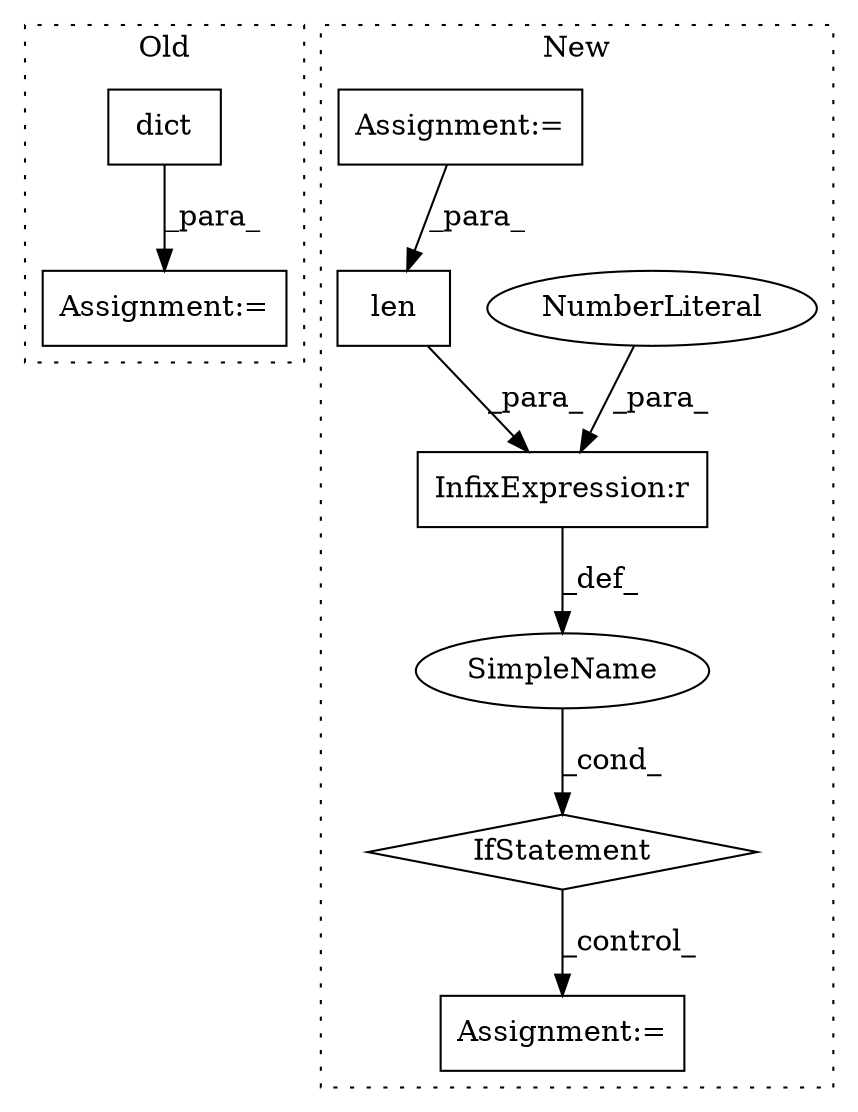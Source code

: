 digraph G {
subgraph cluster0 {
1 [label="dict" a="32" s="7774,7820" l="5,1" shape="box"];
3 [label="Assignment:=" a="7" s="7773" l="1" shape="box"];
label = "Old";
style="dotted";
}
subgraph cluster1 {
2 [label="len" a="32" s="7561,7578" l="4,1" shape="box"];
4 [label="IfStatement" a="25" s="7556,7607" l="4,2" shape="diamond"];
5 [label="InfixExpression:r" a="27" s="7602" l="4" shape="box"];
6 [label="NumberLiteral" a="34" s="7606" l="1" shape="ellipse"];
7 [label="Assignment:=" a="7" s="7483" l="1" shape="box"];
8 [label="Assignment:=" a="7" s="7819" l="34" shape="box"];
9 [label="SimpleName" a="42" s="" l="" shape="ellipse"];
label = "New";
style="dotted";
}
1 -> 3 [label="_para_"];
2 -> 5 [label="_para_"];
4 -> 8 [label="_control_"];
5 -> 9 [label="_def_"];
6 -> 5 [label="_para_"];
7 -> 2 [label="_para_"];
9 -> 4 [label="_cond_"];
}
